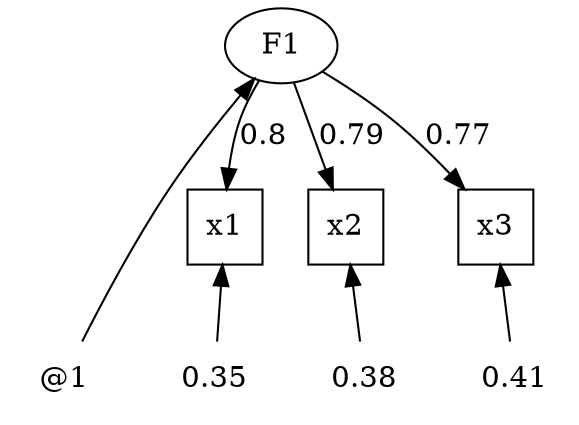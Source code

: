 digraph G {

	x1 [shape = square];
	x2 [shape = square];
	x3 [shape = square];
	x1_var [label="0.35", shape = plaintext];
	x2_var [label="0.38", shape = plaintext];
	x3_var [label="0.41", shape = plaintext];
	F1_var [label="@1", shape = plaintext];


	# Single arrow paths
	F1 -> x1 [label="0.8"];
	F1 -> x2 [label="0.79"];
	F1 -> x3 [label="0.77"];

	# Variances
	x1_var -> x1;
	x2_var -> x2;
	x3_var -> x3;
	F1_var -> F1;

	{rank=min ; F1};
	{rank=same; x1 x2 x3};
	{rank=max ; x1_var x2_var x3_var F1_var};


}